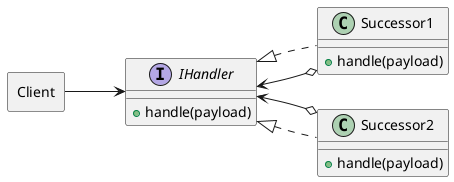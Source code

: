 @startuml Chain of Responsability

left to right direction

rectangle Client {
}

interface IHandler {
  + handle(payload)
}

class Successor1 {
  + handle(payload)
}

class Successor2 {
  + handle(payload)
}

Client --> IHandler
IHandler <-d-o Successor1
IHandler <|.. Successor1
IHandler <|.. Successor2
IHandler <-d-o Successor2

@enduml